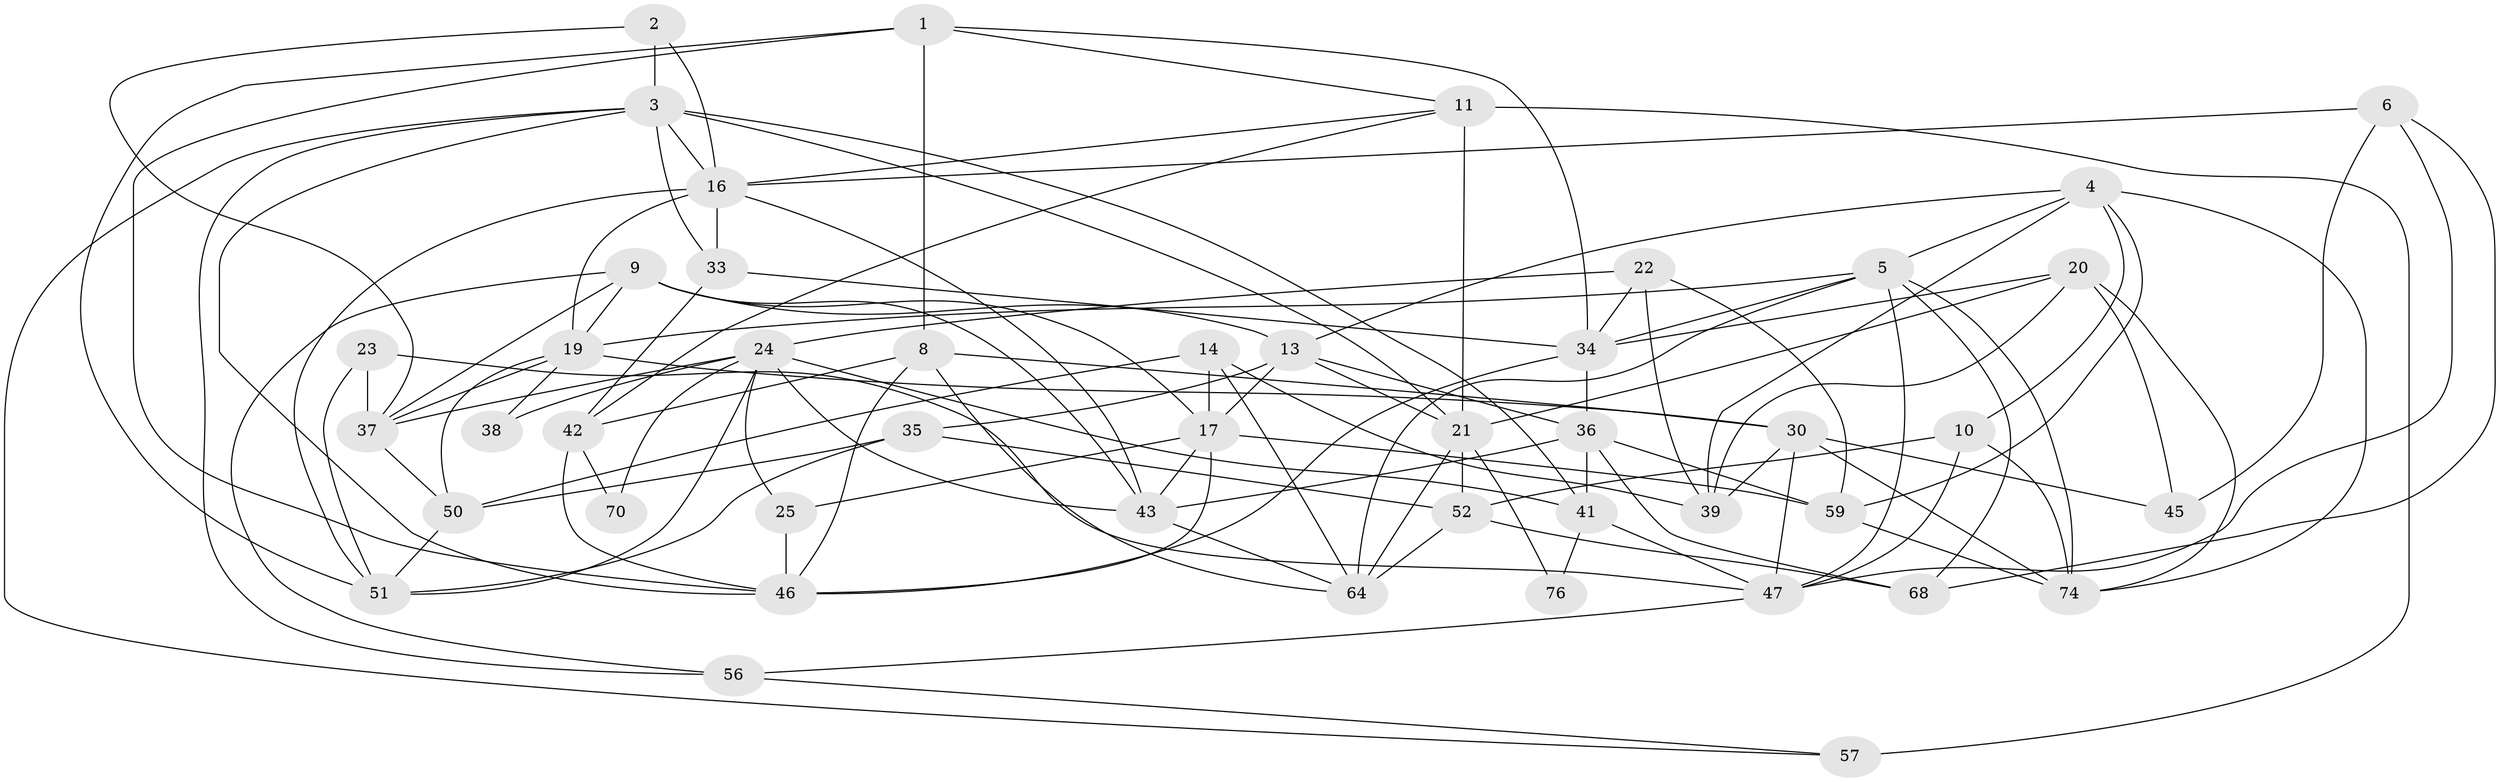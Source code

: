 // original degree distribution, {5: 0.175, 3: 0.225, 4: 0.325, 2: 0.125, 6: 0.15}
// Generated by graph-tools (version 1.1) at 2025/41/03/06/25 10:41:59]
// undirected, 46 vertices, 118 edges
graph export_dot {
graph [start="1"]
  node [color=gray90,style=filled];
  1 [super="+12"];
  2 [super="+7"];
  3 [super="+44"];
  4 [super="+75"];
  5 [super="+58"];
  6 [super="+15"];
  8 [super="+40"];
  9 [super="+26"];
  10 [super="+18"];
  11 [super="+27"];
  13 [super="+66"];
  14;
  16 [super="+28"];
  17 [super="+32"];
  19 [super="+72"];
  20 [super="+48"];
  21 [super="+31"];
  22;
  23;
  24 [super="+29"];
  25;
  30 [super="+79"];
  33;
  34 [super="+61"];
  35 [super="+62"];
  36 [super="+69"];
  37;
  38;
  39 [super="+78"];
  41 [super="+63"];
  42 [super="+49"];
  43 [super="+71"];
  45 [super="+55"];
  46 [super="+53"];
  47 [super="+80"];
  50 [super="+67"];
  51 [super="+73"];
  52 [super="+54"];
  56 [super="+60"];
  57;
  59;
  64 [super="+65"];
  68;
  70;
  74 [super="+77"];
  76;
  1 -- 11;
  1 -- 8;
  1 -- 51;
  1 -- 34;
  1 -- 46;
  2 -- 16;
  2 -- 3;
  2 -- 37;
  3 -- 57;
  3 -- 16;
  3 -- 33;
  3 -- 41;
  3 -- 46;
  3 -- 56;
  3 -- 21;
  4 -- 13;
  4 -- 74;
  4 -- 39;
  4 -- 10;
  4 -- 59;
  4 -- 5;
  5 -- 68;
  5 -- 74;
  5 -- 47;
  5 -- 34;
  5 -- 19;
  5 -- 64;
  6 -- 45;
  6 -- 68;
  6 -- 47;
  6 -- 16;
  8 -- 46;
  8 -- 42;
  8 -- 64;
  8 -- 30;
  9 -- 13;
  9 -- 37;
  9 -- 56;
  9 -- 19;
  9 -- 43;
  9 -- 17;
  10 -- 74 [weight=2];
  10 -- 52;
  10 -- 47;
  11 -- 57 [weight=2];
  11 -- 21 [weight=2];
  11 -- 42;
  11 -- 16;
  13 -- 21;
  13 -- 36;
  13 -- 17;
  13 -- 35;
  14 -- 64;
  14 -- 39;
  14 -- 50;
  14 -- 17;
  16 -- 33;
  16 -- 51;
  16 -- 43;
  16 -- 19;
  17 -- 59;
  17 -- 25;
  17 -- 43;
  17 -- 46;
  19 -- 37;
  19 -- 30;
  19 -- 38;
  19 -- 50;
  20 -- 34;
  20 -- 45 [weight=2];
  20 -- 39;
  20 -- 74;
  20 -- 21;
  21 -- 76;
  21 -- 64 [weight=2];
  21 -- 52;
  22 -- 39;
  22 -- 34;
  22 -- 59;
  22 -- 24;
  23 -- 47;
  23 -- 37;
  23 -- 51;
  24 -- 43;
  24 -- 25;
  24 -- 37;
  24 -- 51;
  24 -- 70;
  24 -- 38;
  24 -- 41;
  25 -- 46;
  30 -- 39;
  30 -- 74;
  30 -- 47;
  30 -- 45;
  33 -- 34;
  33 -- 42;
  34 -- 36;
  34 -- 46;
  35 -- 51;
  35 -- 50;
  35 -- 52;
  36 -- 68;
  36 -- 59;
  36 -- 41;
  36 -- 43;
  37 -- 50;
  41 -- 76;
  41 -- 47;
  42 -- 70;
  42 -- 46;
  43 -- 64;
  47 -- 56;
  50 -- 51;
  52 -- 68;
  52 -- 64;
  56 -- 57;
  59 -- 74;
}
